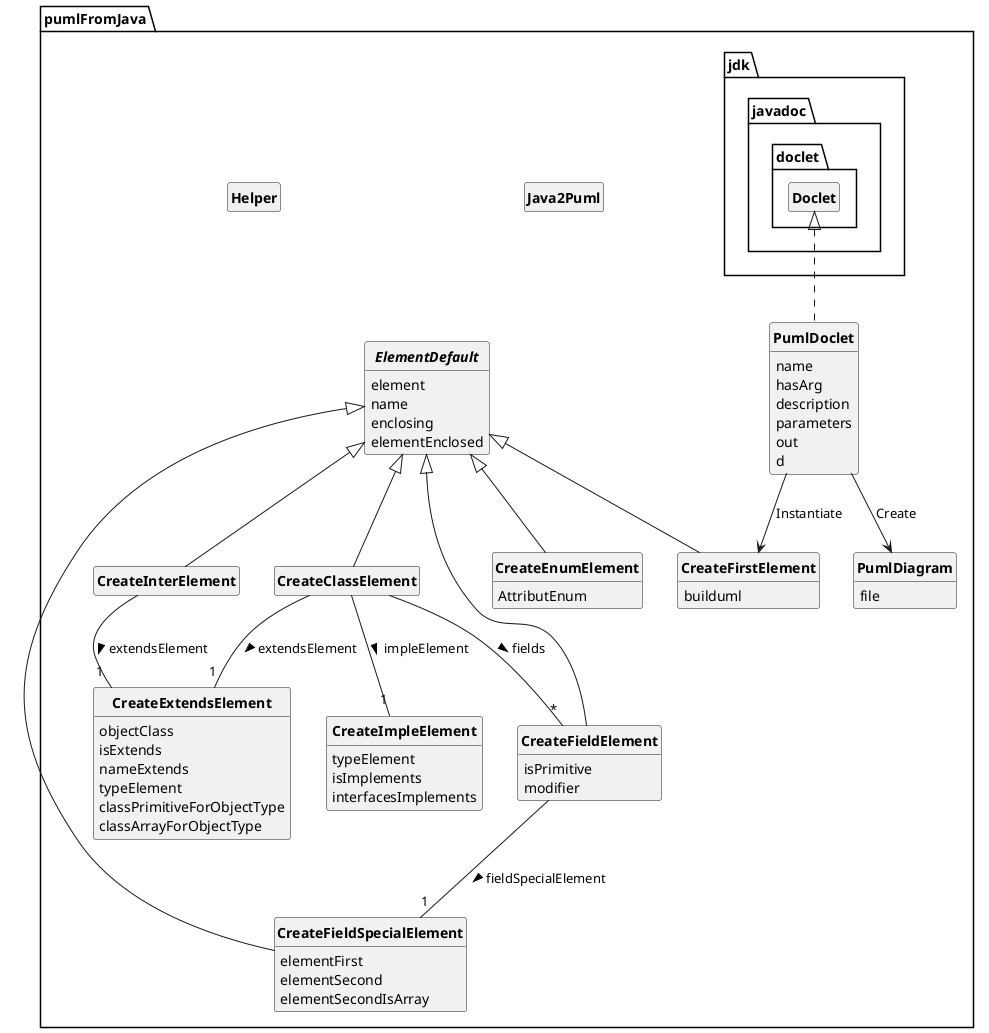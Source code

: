 @startuml
'https://plantuml.com/class-diagram
skinparam classAttributeIconSize 0
skinparam classFontStyle Bold
skinparam style strictuml
hide empty members


package "pumlFromJava"
{
    class PumlDoclet
    {
    name
    hasArg
    description
    parameters
    out
    d
    }
    class Java2Puml
    {
    }

    class PumlDiagram
    {
    file
    }

    class CreateFirstElement
    {
    builduml
    }

    class CreateExtendsElement
    {
    objectClass
    isExtends
    nameExtends
    typeElement
    classPrimitiveForObjectType
    classArrayForObjectType
    }

    class Helper
    {
    }

    class CreateInterElement
    {
    }

    class CreateClassElement
    {
    }

    class CreateFieldElement
    {
    isPrimitive
    modifier
    }

    abstract class ElementDefault
    {
    element
    name
    enclosing
    elementEnclosed

    }

    class CreateEnumElement
    {
    AttributEnum
    }

    class CreateImpleElement {
    typeElement
    isImplements
    interfacesImplements
    }

    class CreateFieldSpecialElement
    {
    elementFirst
    elementSecond
    elementSecondIsArray
    }

    jdk.javadoc.doclet.Doclet <|.. PumlDoclet
    ElementDefault <|-- CreateInterElement
    ElementDefault <|-- CreateClassElement
    ElementDefault <|-- CreateFieldElement
    ElementDefault <|-- CreateEnumElement
    ElementDefault <|-- CreateFirstElement
    ElementDefault <|-- CreateFieldSpecialElement
    PumlDoclet --> PumlDiagram : "Create"
    PumlDoclet --> CreateFirstElement : "Instantiate"

    CreateClassElement -- "*" CreateFieldElement : > fields
    CreateClassElement -- "1" CreateExtendsElement : > extendsElement
    CreateClassElement -- "1" CreateImpleElement : > impleElement
    CreateInterElement -- "1" CreateExtendsElement : > extendsElement
    CreateFieldElement -- "1" CreateFieldSpecialElement : > fieldSpecialElement
}

@enduml